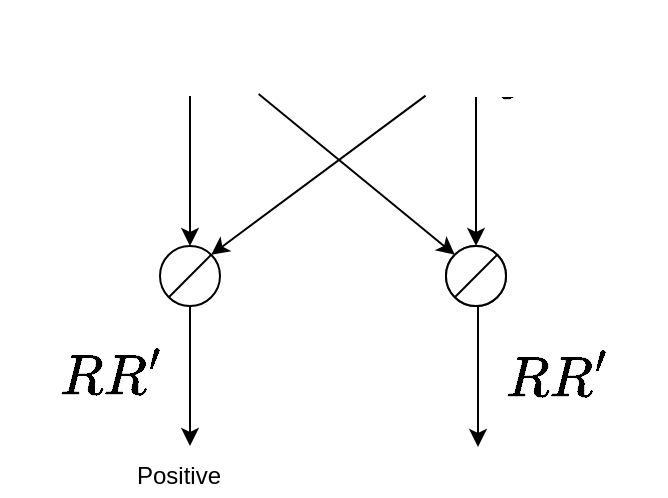 <mxfile version="12.3.8" type="github" pages="1">
  <diagram id="ErTGY_6ML-W6KUS1sWa1" name="Page-1">
    <mxGraphModel dx="1422" dy="794" grid="1" gridSize="10" guides="1" tooltips="1" connect="1" arrows="1" fold="1" page="1" pageScale="1" pageWidth="827" pageHeight="1169" math="1" shadow="0">
      <root>
        <mxCell id="0"/>
        <mxCell id="1" parent="0"/>
        <mxCell id="Fuug4zXgTjasP_kXOBZ3-1" value="" style="group" vertex="1" connectable="0" parent="1">
          <mxGeometry x="120" y="162" width="30" height="30" as="geometry"/>
        </mxCell>
        <mxCell id="Fuug4zXgTjasP_kXOBZ3-2" value="" style="group" vertex="1" connectable="0" parent="Fuug4zXgTjasP_kXOBZ3-1">
          <mxGeometry width="30" height="30" as="geometry"/>
        </mxCell>
        <mxCell id="Fuug4zXgTjasP_kXOBZ3-3" value="" style="group" vertex="1" connectable="0" parent="Fuug4zXgTjasP_kXOBZ3-2">
          <mxGeometry width="30" height="30" as="geometry"/>
        </mxCell>
        <mxCell id="Fuug4zXgTjasP_kXOBZ3-4" value="" style="ellipse;whiteSpace=wrap;html=1;aspect=fixed;" vertex="1" parent="Fuug4zXgTjasP_kXOBZ3-3">
          <mxGeometry width="30" height="30" as="geometry"/>
        </mxCell>
        <mxCell id="Fuug4zXgTjasP_kXOBZ3-5" value="" style="endArrow=none;html=1;" edge="1" parent="Fuug4zXgTjasP_kXOBZ3-3">
          <mxGeometry width="50" height="50" relative="1" as="geometry">
            <mxPoint x="4.286" y="25.714" as="sourcePoint"/>
            <mxPoint x="25.714" y="4.286" as="targetPoint"/>
          </mxGeometry>
        </mxCell>
        <mxCell id="Fuug4zXgTjasP_kXOBZ3-6" value="&lt;span style=&quot;font-size: 32px ; text-align: left&quot;&gt;$$A$$&lt;/span&gt;" style="text;html=1;align=center;verticalAlign=middle;resizable=0;points=[];;autosize=1;" vertex="1" parent="1">
          <mxGeometry x="86" y="56" width="110" height="30" as="geometry"/>
        </mxCell>
        <mxCell id="Fuug4zXgTjasP_kXOBZ3-7" value="&lt;div style=&quot;text-align: left&quot;&gt;&lt;span style=&quot;font-size: 32px&quot;&gt;$$A_0$$&lt;/span&gt;&lt;/div&gt;" style="text;html=1;align=center;verticalAlign=middle;resizable=0;points=[];;autosize=1;" vertex="1" parent="1">
          <mxGeometry x="209" y="56" width="140" height="30" as="geometry"/>
        </mxCell>
        <mxCell id="Fuug4zXgTjasP_kXOBZ3-8" style="edgeStyle=orthogonalEdgeStyle;rounded=0;orthogonalLoop=1;jettySize=auto;html=1;exitX=0.5;exitY=1;exitDx=0;exitDy=0;" edge="1" parent="1" source="Fuug4zXgTjasP_kXOBZ3-4">
          <mxGeometry relative="1" as="geometry">
            <mxPoint x="135" y="262" as="targetPoint"/>
          </mxGeometry>
        </mxCell>
        <mxCell id="Fuug4zXgTjasP_kXOBZ3-9" value="&lt;font style=&quot;font-size: 24px&quot;&gt;$$RR&#39;$$&lt;/font&gt;" style="text;html=1;align=center;verticalAlign=middle;resizable=0;points=[];;autosize=1;" vertex="1" parent="1">
          <mxGeometry x="40" y="217" width="110" height="20" as="geometry"/>
        </mxCell>
        <mxCell id="Fuug4zXgTjasP_kXOBZ3-10" value="" style="ellipse;whiteSpace=wrap;html=1;aspect=fixed;" vertex="1" parent="1">
          <mxGeometry x="263" y="162" width="30" height="30" as="geometry"/>
        </mxCell>
        <mxCell id="Fuug4zXgTjasP_kXOBZ3-11" value="" style="group" vertex="1" connectable="0" parent="1">
          <mxGeometry x="263" y="162" width="30" height="30" as="geometry"/>
        </mxCell>
        <mxCell id="Fuug4zXgTjasP_kXOBZ3-12" value="" style="group" vertex="1" connectable="0" parent="Fuug4zXgTjasP_kXOBZ3-11">
          <mxGeometry width="30" height="30" as="geometry"/>
        </mxCell>
        <mxCell id="Fuug4zXgTjasP_kXOBZ3-13" value="" style="group" vertex="1" connectable="0" parent="Fuug4zXgTjasP_kXOBZ3-12">
          <mxGeometry width="30" height="30" as="geometry"/>
        </mxCell>
        <mxCell id="Fuug4zXgTjasP_kXOBZ3-14" value="" style="ellipse;whiteSpace=wrap;html=1;aspect=fixed;" vertex="1" parent="Fuug4zXgTjasP_kXOBZ3-13">
          <mxGeometry width="30" height="30" as="geometry"/>
        </mxCell>
        <mxCell id="Fuug4zXgTjasP_kXOBZ3-15" value="" style="endArrow=none;html=1;" edge="1" parent="Fuug4zXgTjasP_kXOBZ3-13">
          <mxGeometry width="50" height="50" relative="1" as="geometry">
            <mxPoint x="4.286" y="25.714" as="sourcePoint"/>
            <mxPoint x="25.714" y="4.286" as="targetPoint"/>
          </mxGeometry>
        </mxCell>
        <mxCell id="Fuug4zXgTjasP_kXOBZ3-16" style="edgeStyle=orthogonalEdgeStyle;rounded=0;orthogonalLoop=1;jettySize=auto;html=1;exitX=0.5;exitY=1;exitDx=0;exitDy=0;entryX=0.5;entryY=0;entryDx=0;entryDy=0;fontColor=#FFFFFF;" edge="1" parent="1" source="Fuug4zXgTjasP_kXOBZ3-17" target="Fuug4zXgTjasP_kXOBZ3-4">
          <mxGeometry relative="1" as="geometry"/>
        </mxCell>
        <mxCell id="Fuug4zXgTjasP_kXOBZ3-17" value="" style="whiteSpace=wrap;html=1;aspect=fixed;fontColor=#FFFFFF;strokeColor=none;" vertex="1" parent="1">
          <mxGeometry x="111.5" y="40" width="47" height="47" as="geometry"/>
        </mxCell>
        <mxCell id="Fuug4zXgTjasP_kXOBZ3-18" style="edgeStyle=orthogonalEdgeStyle;rounded=0;orthogonalLoop=1;jettySize=auto;html=1;exitX=0.5;exitY=1;exitDx=0;exitDy=0;entryX=0.5;entryY=0;entryDx=0;entryDy=0;fontColor=#FFFFFF;" edge="1" parent="1" source="Fuug4zXgTjasP_kXOBZ3-19" target="Fuug4zXgTjasP_kXOBZ3-14">
          <mxGeometry relative="1" as="geometry"/>
        </mxCell>
        <mxCell id="Fuug4zXgTjasP_kXOBZ3-19" value="" style="whiteSpace=wrap;html=1;aspect=fixed;fontColor=#FFFFFF;strokeColor=#FFFFFF;" vertex="1" parent="1">
          <mxGeometry x="254.5" y="40" width="47" height="47" as="geometry"/>
        </mxCell>
        <mxCell id="Fuug4zXgTjasP_kXOBZ3-20" value="" style="endArrow=classic;html=1;fontColor=#FFFFFF;entryX=0;entryY=0;entryDx=0;entryDy=0;" edge="1" parent="1" target="Fuug4zXgTjasP_kXOBZ3-14">
          <mxGeometry width="50" height="50" relative="1" as="geometry">
            <mxPoint x="169.309" y="86" as="sourcePoint"/>
            <mxPoint x="209" y="102" as="targetPoint"/>
          </mxGeometry>
        </mxCell>
        <mxCell id="Fuug4zXgTjasP_kXOBZ3-21" value="" style="endArrow=classic;html=1;fontColor=#FFFFFF;exitX=0.313;exitY=1.027;exitDx=0;exitDy=0;exitPerimeter=0;entryX=1;entryY=0;entryDx=0;entryDy=0;" edge="1" parent="1" source="Fuug4zXgTjasP_kXOBZ3-7" target="Fuug4zXgTjasP_kXOBZ3-4">
          <mxGeometry width="50" height="50" relative="1" as="geometry">
            <mxPoint x="166.472" y="96" as="sourcePoint"/>
            <mxPoint x="151" y="177" as="targetPoint"/>
          </mxGeometry>
        </mxCell>
        <mxCell id="Fuug4zXgTjasP_kXOBZ3-22" style="edgeStyle=orthogonalEdgeStyle;rounded=0;orthogonalLoop=1;jettySize=auto;html=1;exitX=0.5;exitY=1;exitDx=0;exitDy=0;" edge="1" parent="1">
          <mxGeometry relative="1" as="geometry">
            <mxPoint x="279" y="262.5" as="targetPoint"/>
            <mxPoint x="279" y="192.167" as="sourcePoint"/>
          </mxGeometry>
        </mxCell>
        <mxCell id="Fuug4zXgTjasP_kXOBZ3-23" value="&lt;font style=&quot;font-size: 24px&quot;&gt;$$RR&#39;$$&lt;/font&gt;" style="text;html=1;align=center;verticalAlign=middle;resizable=0;points=[];;autosize=1;direction=east;" vertex="1" parent="1">
          <mxGeometry x="263" y="217.5" width="110" height="20" as="geometry"/>
        </mxCell>
        <mxCell id="Fuug4zXgTjasP_kXOBZ3-24" value="&lt;font color=&quot;#000000&quot;&gt;Positive&lt;/font&gt;" style="text;html=1;align=center;verticalAlign=middle;resizable=0;points=[];;autosize=1;fontColor=#FFFFFF;" vertex="1" parent="1">
          <mxGeometry x="98.5" y="267" width="60" height="20" as="geometry"/>
        </mxCell>
      </root>
    </mxGraphModel>
  </diagram>
</mxfile>
